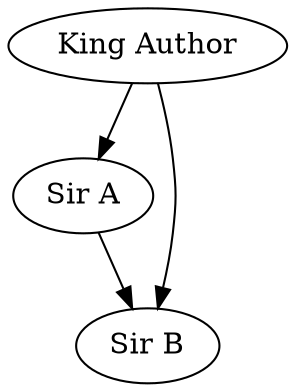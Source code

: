 // The Round Table
digraph {
  A [label="King Author"]
  B [label="Sir A"]
  C [label="Sir B"]
  A -> B
  A -> C
  B -> C
}

